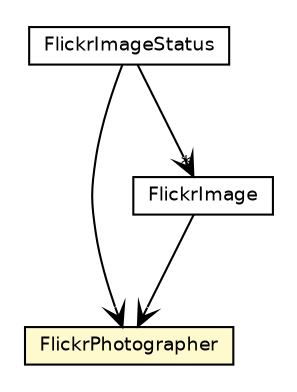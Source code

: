 #!/usr/local/bin/dot
#
# Class diagram 
# Generated by UmlGraph version 4.6 (http://www.spinellis.gr/sw/umlgraph)
#

digraph G {
	edge [fontname="Helvetica",fontsize=10,labelfontname="Helvetica",labelfontsize=10];
	node [fontname="Helvetica",fontsize=10,shape=plaintext];
	// net.chrissearle.flickrvote.flickr.FlickrPhotographer
	c89 [label=<<table border="0" cellborder="1" cellspacing="0" cellpadding="2" port="p" bgcolor="lemonChiffon" href="./FlickrPhotographer.html">
		<tr><td><table border="0" cellspacing="0" cellpadding="1">
			<tr><td> FlickrPhotographer </td></tr>
		</table></td></tr>
		</table>>, fontname="Helvetica", fontcolor="black", fontsize=9.0];
	// net.chrissearle.flickrvote.flickr.FlickrImageStatus
	c91 [label=<<table border="0" cellborder="1" cellspacing="0" cellpadding="2" port="p" href="./FlickrImageStatus.html">
		<tr><td><table border="0" cellspacing="0" cellpadding="1">
			<tr><td> FlickrImageStatus </td></tr>
		</table></td></tr>
		</table>>, fontname="Helvetica", fontcolor="black", fontsize=9.0];
	// net.chrissearle.flickrvote.flickr.FlickrImage
	c93 [label=<<table border="0" cellborder="1" cellspacing="0" cellpadding="2" port="p" href="./FlickrImage.html">
		<tr><td><table border="0" cellspacing="0" cellpadding="1">
			<tr><td> FlickrImage </td></tr>
		</table></td></tr>
		</table>>, fontname="Helvetica", fontcolor="black", fontsize=9.0];
	// net.chrissearle.flickrvote.flickr.FlickrImageStatus NAVASSOC net.chrissearle.flickrvote.flickr.FlickrPhotographer
	c91:p -> c89:p [taillabel="", label="", headlabel="", fontname="Helvetica", fontcolor="black", fontsize=10.0, color="black", arrowhead=open];
	// net.chrissearle.flickrvote.flickr.FlickrImageStatus NAVASSOC net.chrissearle.flickrvote.flickr.FlickrImage
	c91:p -> c93:p [taillabel="", label="", headlabel="*", fontname="Helvetica", fontcolor="black", fontsize=10.0, color="black", arrowhead=open];
	// net.chrissearle.flickrvote.flickr.FlickrImage NAVASSOC net.chrissearle.flickrvote.flickr.FlickrPhotographer
	c93:p -> c89:p [taillabel="", label="", headlabel="", fontname="Helvetica", fontcolor="black", fontsize=10.0, color="black", arrowhead=open];
}


